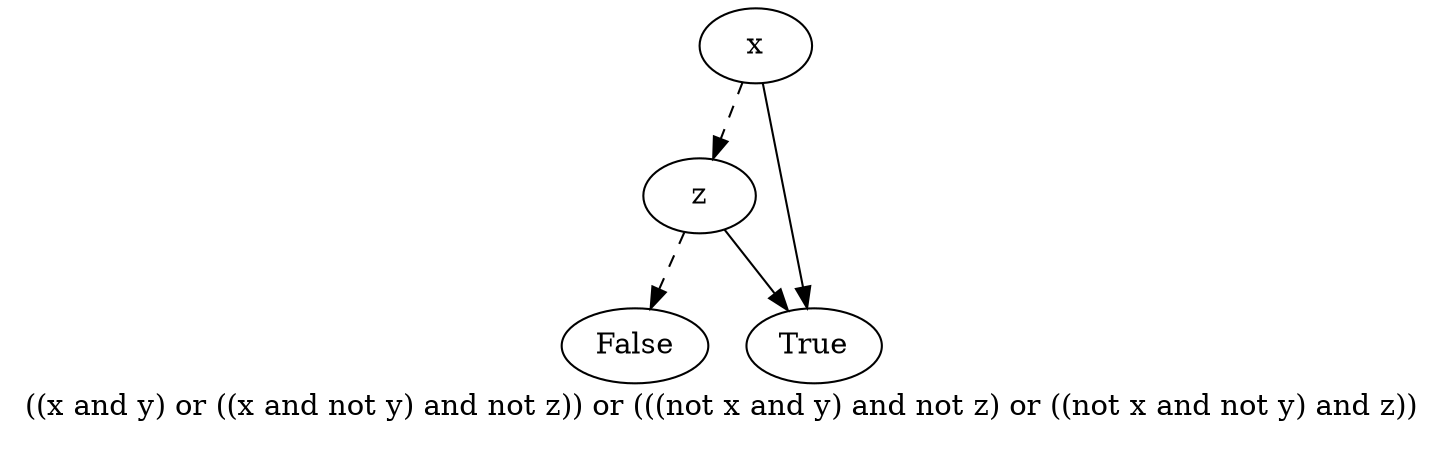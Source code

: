 digraph{
label="((x and y) or ((x and not y) and not z)) or (((not x and y) and not z) or ((not x and not y) and z))\n\n"
2746076254672[label=x]2746076250992[label="z
"]
2746076254672 -> 2746076250992[style=dashed label="" fontcolor = gray]
2746076151344[label="False
"]
2746076250992 -> 2746076151344[style=dashed label="" fontcolor = gray]
2746076151664[label="True
"]
2746076250992 -> 2746076151664 [label="" fontcolor = gray]
2746076151664[label="True
"]
2746076254672 -> 2746076151664 [label="" fontcolor = gray]
}
